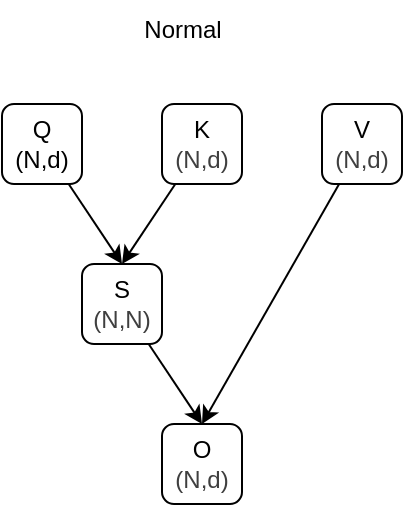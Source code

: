 <mxfile>
    <diagram id="vGgn5Ymv0PBKK2P0Ycyp" name="第 1 页">
        <mxGraphModel dx="655" dy="710" grid="1" gridSize="10" guides="1" tooltips="1" connect="1" arrows="1" fold="1" page="1" pageScale="1" pageWidth="827" pageHeight="1169" math="0" shadow="0">
            <root>
                <mxCell id="0"/>
                <mxCell id="1" parent="0"/>
                <mxCell id="7" style="edgeStyle=none;html=1;entryX=0.5;entryY=0;entryDx=0;entryDy=0;" edge="1" parent="1" source="2" target="4">
                    <mxGeometry relative="1" as="geometry"/>
                </mxCell>
                <mxCell id="2" value="Q&lt;div&gt;(N,d)&lt;/div&gt;" style="rounded=1;whiteSpace=wrap;html=1;" vertex="1" parent="1">
                    <mxGeometry x="120" y="120" width="40" height="40" as="geometry"/>
                </mxCell>
                <mxCell id="8" style="edgeStyle=none;html=1;entryX=0.5;entryY=0;entryDx=0;entryDy=0;" edge="1" parent="1" source="3" target="4">
                    <mxGeometry relative="1" as="geometry"/>
                </mxCell>
                <mxCell id="3" value="K&lt;div&gt;&lt;span style=&quot;color: rgb(63, 63, 63);&quot;&gt;(N,d)&lt;/span&gt;&lt;/div&gt;" style="rounded=1;whiteSpace=wrap;html=1;" vertex="1" parent="1">
                    <mxGeometry x="200" y="120" width="40" height="40" as="geometry"/>
                </mxCell>
                <mxCell id="10" style="edgeStyle=none;html=1;entryX=0.5;entryY=0;entryDx=0;entryDy=0;" edge="1" parent="1" source="4" target="6">
                    <mxGeometry relative="1" as="geometry"/>
                </mxCell>
                <mxCell id="4" value="S&lt;div&gt;&lt;span style=&quot;color: rgb(63, 63, 63);&quot;&gt;(N,N)&lt;/span&gt;&lt;/div&gt;" style="rounded=1;whiteSpace=wrap;html=1;" vertex="1" parent="1">
                    <mxGeometry x="160" y="200" width="40" height="40" as="geometry"/>
                </mxCell>
                <mxCell id="9" style="edgeStyle=none;html=1;entryX=0.5;entryY=0;entryDx=0;entryDy=0;" edge="1" parent="1" source="5" target="6">
                    <mxGeometry relative="1" as="geometry"/>
                </mxCell>
                <mxCell id="5" value="V&lt;div&gt;&lt;span style=&quot;color: rgb(63, 63, 63);&quot;&gt;(N,d)&lt;/span&gt;&lt;/div&gt;" style="rounded=1;whiteSpace=wrap;html=1;" vertex="1" parent="1">
                    <mxGeometry x="280" y="120" width="40" height="40" as="geometry"/>
                </mxCell>
                <mxCell id="6" value="O&lt;div&gt;&lt;span style=&quot;color: rgb(63, 63, 63);&quot;&gt;(N,d)&lt;/span&gt;&lt;/div&gt;" style="rounded=1;whiteSpace=wrap;html=1;" vertex="1" parent="1">
                    <mxGeometry x="200" y="280" width="40" height="40" as="geometry"/>
                </mxCell>
                <mxCell id="11" value="Normal" style="text;html=1;align=center;verticalAlign=middle;resizable=0;points=[];autosize=1;strokeColor=none;fillColor=none;" vertex="1" parent="1">
                    <mxGeometry x="180" y="68" width="60" height="30" as="geometry"/>
                </mxCell>
            </root>
        </mxGraphModel>
    </diagram>
</mxfile>